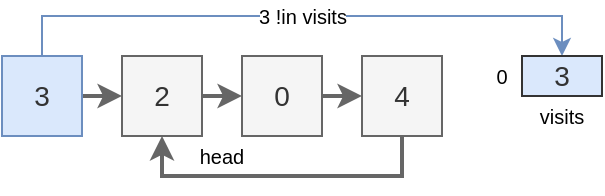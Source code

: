 <mxfile version="26.0.16" pages="10">
  <diagram name="1_1" id="raGk_D8FTLXwgUmbc4jt">
    <mxGraphModel dx="576" dy="342" grid="1" gridSize="10" guides="1" tooltips="1" connect="1" arrows="1" fold="1" page="1" pageScale="1" pageWidth="380" pageHeight="160" math="0" shadow="0">
      <root>
        <mxCell id="0" />
        <mxCell id="1" parent="0" />
        <mxCell id="jTd84X1G22GfpIwI3Wmg-1" style="edgeStyle=orthogonalEdgeStyle;rounded=0;orthogonalLoop=1;jettySize=auto;html=1;exitX=1;exitY=0.5;exitDx=0;exitDy=0;entryX=0;entryY=0.5;entryDx=0;entryDy=0;fillColor=#f5f5f5;strokeColor=#666666;strokeWidth=2;" parent="1" source="zCmTgFsGxIaxcytd8qIg-1" target="zCmTgFsGxIaxcytd8qIg-2" edge="1">
          <mxGeometry relative="1" as="geometry" />
        </mxCell>
        <mxCell id="jTd84X1G22GfpIwI3Wmg-9" value="&lt;font style=&quot;font-size: 10px;&quot;&gt;3 !in visits&lt;/font&gt;" style="edgeStyle=orthogonalEdgeStyle;rounded=0;orthogonalLoop=1;jettySize=auto;html=1;entryX=0.5;entryY=0;entryDx=0;entryDy=0;fillColor=#dae8fc;strokeColor=#6c8ebf;exitX=0.5;exitY=0;exitDx=0;exitDy=0;" parent="1" source="zCmTgFsGxIaxcytd8qIg-1" target="jTd84X1G22GfpIwI3Wmg-5" edge="1">
          <mxGeometry relative="1" as="geometry">
            <Array as="points">
              <mxPoint x="60" y="40" />
              <mxPoint x="320" y="40" />
            </Array>
            <mxPoint x="80" y="50" as="sourcePoint" />
          </mxGeometry>
        </mxCell>
        <mxCell id="zCmTgFsGxIaxcytd8qIg-1" value="3" style="text;html=1;align=center;verticalAlign=middle;whiteSpace=wrap;rounded=0;fillColor=#dae8fc;strokeColor=#6c8ebf;fontSize=14;fontColor=#333333;" parent="1" vertex="1">
          <mxGeometry x="40" y="60" width="40" height="40" as="geometry" />
        </mxCell>
        <mxCell id="jTd84X1G22GfpIwI3Wmg-2" style="edgeStyle=orthogonalEdgeStyle;rounded=0;orthogonalLoop=1;jettySize=auto;html=1;exitX=1;exitY=0.5;exitDx=0;exitDy=0;entryX=0;entryY=0.5;entryDx=0;entryDy=0;fillColor=#f5f5f5;strokeColor=#666666;strokeWidth=2;" parent="1" source="zCmTgFsGxIaxcytd8qIg-2" target="zCmTgFsGxIaxcytd8qIg-3" edge="1">
          <mxGeometry relative="1" as="geometry">
            <mxPoint x="180" y="80" as="sourcePoint" />
          </mxGeometry>
        </mxCell>
        <mxCell id="zCmTgFsGxIaxcytd8qIg-2" value="2" style="text;html=1;align=center;verticalAlign=middle;whiteSpace=wrap;rounded=0;fillColor=#f5f5f5;strokeColor=#666666;fontSize=14;fontColor=#333333;" parent="1" vertex="1">
          <mxGeometry x="100" y="60" width="40" height="40" as="geometry" />
        </mxCell>
        <mxCell id="jTd84X1G22GfpIwI3Wmg-3" style="edgeStyle=orthogonalEdgeStyle;rounded=0;orthogonalLoop=1;jettySize=auto;html=1;exitX=1;exitY=0.5;exitDx=0;exitDy=0;entryX=0;entryY=0.5;entryDx=0;entryDy=0;fillColor=#f5f5f5;strokeColor=#666666;strokeWidth=2;" parent="1" source="zCmTgFsGxIaxcytd8qIg-3" target="zCmTgFsGxIaxcytd8qIg-4" edge="1">
          <mxGeometry relative="1" as="geometry" />
        </mxCell>
        <mxCell id="zCmTgFsGxIaxcytd8qIg-3" value="0" style="text;html=1;align=center;verticalAlign=middle;whiteSpace=wrap;rounded=0;fillColor=#f5f5f5;strokeColor=#666666;fontSize=14;fontColor=#333333;" parent="1" vertex="1">
          <mxGeometry x="160" y="60" width="40" height="40" as="geometry" />
        </mxCell>
        <mxCell id="jTd84X1G22GfpIwI3Wmg-8" style="edgeStyle=orthogonalEdgeStyle;rounded=0;orthogonalLoop=1;jettySize=auto;html=1;exitX=0.5;exitY=1;exitDx=0;exitDy=0;entryX=0.5;entryY=1;entryDx=0;entryDy=0;strokeWidth=2;fillColor=#f5f5f5;strokeColor=#666666;" parent="1" source="zCmTgFsGxIaxcytd8qIg-4" target="zCmTgFsGxIaxcytd8qIg-2" edge="1">
          <mxGeometry relative="1" as="geometry" />
        </mxCell>
        <mxCell id="zCmTgFsGxIaxcytd8qIg-4" value="4" style="text;html=1;align=center;verticalAlign=middle;whiteSpace=wrap;rounded=0;fillColor=#f5f5f5;strokeColor=#666666;fontSize=14;fontColor=#333333;" parent="1" vertex="1">
          <mxGeometry x="220" y="60" width="40" height="40" as="geometry" />
        </mxCell>
        <mxCell id="AQBsLTuEEX6UYwU5JBV7-1" value="head" style="text;html=1;align=center;verticalAlign=middle;whiteSpace=wrap;rounded=0;fontSize=10;" parent="1" vertex="1">
          <mxGeometry x="40" y="100" width="220" height="20" as="geometry" />
        </mxCell>
        <mxCell id="jTd84X1G22GfpIwI3Wmg-5" value="3" style="text;html=1;align=center;verticalAlign=middle;whiteSpace=wrap;rounded=0;fillColor=#dae8fc;strokeColor=#333333;fontSize=14;fontColor=#333333;" parent="1" vertex="1">
          <mxGeometry x="300" y="60" width="40" height="20" as="geometry" />
        </mxCell>
        <mxCell id="jTd84X1G22GfpIwI3Wmg-13" value="visits" style="text;html=1;align=center;verticalAlign=middle;whiteSpace=wrap;rounded=0;fontSize=10;" parent="1" vertex="1">
          <mxGeometry x="300" y="80" width="40" height="20" as="geometry" />
        </mxCell>
        <mxCell id="ic7H4mHyY3sLbWOJ5sB0-1" value="0" style="text;html=1;align=center;verticalAlign=middle;whiteSpace=wrap;rounded=0;fontSize=10;" vertex="1" parent="1">
          <mxGeometry x="280" y="60" width="20" height="20" as="geometry" />
        </mxCell>
      </root>
    </mxGraphModel>
  </diagram>
  <diagram name="1_2" id="2vfNRtWWVS_B9o729rGP">
    <mxGraphModel dx="830" dy="492" grid="1" gridSize="10" guides="1" tooltips="1" connect="1" arrows="1" fold="1" page="1" pageScale="1" pageWidth="380" pageHeight="160" math="0" shadow="0">
      <root>
        <mxCell id="6KMWNPnQtcOAc2pXgkV1-0" />
        <mxCell id="6KMWNPnQtcOAc2pXgkV1-1" parent="6KMWNPnQtcOAc2pXgkV1-0" />
        <mxCell id="6KMWNPnQtcOAc2pXgkV1-2" style="edgeStyle=orthogonalEdgeStyle;rounded=0;orthogonalLoop=1;jettySize=auto;html=1;exitX=1;exitY=0.5;exitDx=0;exitDy=0;entryX=0;entryY=0.5;entryDx=0;entryDy=0;fillColor=#f5f5f5;strokeColor=#666666;strokeWidth=2;" edge="1" parent="6KMWNPnQtcOAc2pXgkV1-1" source="6KMWNPnQtcOAc2pXgkV1-4" target="6KMWNPnQtcOAc2pXgkV1-6">
          <mxGeometry relative="1" as="geometry" />
        </mxCell>
        <mxCell id="6KMWNPnQtcOAc2pXgkV1-3" value="&lt;font style=&quot;font-size: 10px;&quot;&gt;2 !in visits&lt;/font&gt;" style="edgeStyle=orthogonalEdgeStyle;rounded=0;orthogonalLoop=1;jettySize=auto;html=1;entryX=0.5;entryY=0;entryDx=0;entryDy=0;fillColor=#dae8fc;strokeColor=#6c8ebf;exitX=0.5;exitY=0;exitDx=0;exitDy=0;" edge="1" parent="6KMWNPnQtcOAc2pXgkV1-1" source="6KMWNPnQtcOAc2pXgkV1-6" target="6KMWNPnQtcOAc2pXgkV1-12">
          <mxGeometry relative="1" as="geometry">
            <Array as="points">
              <mxPoint x="120" y="40" />
              <mxPoint x="320" y="40" />
            </Array>
            <mxPoint x="80" y="50" as="sourcePoint" />
          </mxGeometry>
        </mxCell>
        <mxCell id="6KMWNPnQtcOAc2pXgkV1-4" value="3" style="text;html=1;align=center;verticalAlign=middle;whiteSpace=wrap;rounded=0;fillColor=#f5f5f5;strokeColor=#666666;fontSize=14;fontColor=#333333;" vertex="1" parent="6KMWNPnQtcOAc2pXgkV1-1">
          <mxGeometry x="40" y="60" width="40" height="40" as="geometry" />
        </mxCell>
        <mxCell id="6KMWNPnQtcOAc2pXgkV1-5" style="edgeStyle=orthogonalEdgeStyle;rounded=0;orthogonalLoop=1;jettySize=auto;html=1;exitX=1;exitY=0.5;exitDx=0;exitDy=0;entryX=0;entryY=0.5;entryDx=0;entryDy=0;fillColor=#f5f5f5;strokeColor=#666666;strokeWidth=2;" edge="1" parent="6KMWNPnQtcOAc2pXgkV1-1" source="6KMWNPnQtcOAc2pXgkV1-6" target="6KMWNPnQtcOAc2pXgkV1-8">
          <mxGeometry relative="1" as="geometry">
            <mxPoint x="180" y="80" as="sourcePoint" />
          </mxGeometry>
        </mxCell>
        <mxCell id="6KMWNPnQtcOAc2pXgkV1-6" value="2" style="text;html=1;align=center;verticalAlign=middle;whiteSpace=wrap;rounded=0;fillColor=#dae8fc;strokeColor=#6c8ebf;fontSize=14;fontColor=#333333;" vertex="1" parent="6KMWNPnQtcOAc2pXgkV1-1">
          <mxGeometry x="100" y="60" width="40" height="40" as="geometry" />
        </mxCell>
        <mxCell id="6KMWNPnQtcOAc2pXgkV1-7" style="edgeStyle=orthogonalEdgeStyle;rounded=0;orthogonalLoop=1;jettySize=auto;html=1;exitX=1;exitY=0.5;exitDx=0;exitDy=0;entryX=0;entryY=0.5;entryDx=0;entryDy=0;fillColor=#f5f5f5;strokeColor=#666666;strokeWidth=2;" edge="1" parent="6KMWNPnQtcOAc2pXgkV1-1" source="6KMWNPnQtcOAc2pXgkV1-8" target="6KMWNPnQtcOAc2pXgkV1-10">
          <mxGeometry relative="1" as="geometry" />
        </mxCell>
        <mxCell id="6KMWNPnQtcOAc2pXgkV1-8" value="0" style="text;html=1;align=center;verticalAlign=middle;whiteSpace=wrap;rounded=0;fillColor=#f5f5f5;strokeColor=#666666;fontSize=14;fontColor=#333333;" vertex="1" parent="6KMWNPnQtcOAc2pXgkV1-1">
          <mxGeometry x="160" y="60" width="40" height="40" as="geometry" />
        </mxCell>
        <mxCell id="6KMWNPnQtcOAc2pXgkV1-9" style="edgeStyle=orthogonalEdgeStyle;rounded=0;orthogonalLoop=1;jettySize=auto;html=1;exitX=0.5;exitY=1;exitDx=0;exitDy=0;entryX=0.5;entryY=1;entryDx=0;entryDy=0;strokeWidth=2;fillColor=#f5f5f5;strokeColor=#666666;" edge="1" parent="6KMWNPnQtcOAc2pXgkV1-1" source="6KMWNPnQtcOAc2pXgkV1-10" target="6KMWNPnQtcOAc2pXgkV1-6">
          <mxGeometry relative="1" as="geometry" />
        </mxCell>
        <mxCell id="6KMWNPnQtcOAc2pXgkV1-10" value="4" style="text;html=1;align=center;verticalAlign=middle;whiteSpace=wrap;rounded=0;fillColor=#f5f5f5;strokeColor=#666666;fontSize=14;fontColor=#333333;" vertex="1" parent="6KMWNPnQtcOAc2pXgkV1-1">
          <mxGeometry x="220" y="60" width="40" height="40" as="geometry" />
        </mxCell>
        <mxCell id="6KMWNPnQtcOAc2pXgkV1-11" value="head" style="text;html=1;align=center;verticalAlign=middle;whiteSpace=wrap;rounded=0;fontSize=10;" vertex="1" parent="6KMWNPnQtcOAc2pXgkV1-1">
          <mxGeometry x="40" y="100" width="220" height="20" as="geometry" />
        </mxCell>
        <mxCell id="6KMWNPnQtcOAc2pXgkV1-12" value="3" style="text;html=1;align=center;verticalAlign=middle;whiteSpace=wrap;rounded=0;fillColor=#f5f5f5;strokeColor=#666666;fontSize=14;fontColor=#333333;" vertex="1" parent="6KMWNPnQtcOAc2pXgkV1-1">
          <mxGeometry x="300" y="60" width="40" height="20" as="geometry" />
        </mxCell>
        <mxCell id="6KMWNPnQtcOAc2pXgkV1-13" value="visits" style="text;html=1;align=center;verticalAlign=middle;whiteSpace=wrap;rounded=0;fontSize=10;" vertex="1" parent="6KMWNPnQtcOAc2pXgkV1-1">
          <mxGeometry x="300" y="100" width="40" height="20" as="geometry" />
        </mxCell>
        <mxCell id="6KMWNPnQtcOAc2pXgkV1-14" value="0" style="text;html=1;align=center;verticalAlign=middle;whiteSpace=wrap;rounded=0;fontSize=10;" vertex="1" parent="6KMWNPnQtcOAc2pXgkV1-1">
          <mxGeometry x="280" y="60" width="20" height="20" as="geometry" />
        </mxCell>
        <mxCell id="eyHu4_z-3T7XkFrsN198-0" value="2" style="text;html=1;align=center;verticalAlign=middle;whiteSpace=wrap;rounded=0;fillColor=#dae8fc;strokeColor=#333333;fontSize=14;fontColor=#333333;" vertex="1" parent="6KMWNPnQtcOAc2pXgkV1-1">
          <mxGeometry x="300" y="80" width="40" height="20" as="geometry" />
        </mxCell>
        <mxCell id="eyHu4_z-3T7XkFrsN198-1" value="1" style="text;html=1;align=center;verticalAlign=middle;whiteSpace=wrap;rounded=0;fontSize=10;" vertex="1" parent="6KMWNPnQtcOAc2pXgkV1-1">
          <mxGeometry x="280" y="80" width="20" height="20" as="geometry" />
        </mxCell>
      </root>
    </mxGraphModel>
  </diagram>
  <diagram name="1_3" id="WF4Pe6SWYGTxTd27L3Ck">
    <mxGraphModel dx="691" dy="410" grid="1" gridSize="10" guides="1" tooltips="1" connect="1" arrows="1" fold="1" page="1" pageScale="1" pageWidth="380" pageHeight="180" math="0" shadow="0">
      <root>
        <mxCell id="rImDUOWbZbJw16uD4w3S-0" />
        <mxCell id="rImDUOWbZbJw16uD4w3S-1" parent="rImDUOWbZbJw16uD4w3S-0" />
        <mxCell id="rImDUOWbZbJw16uD4w3S-2" style="edgeStyle=orthogonalEdgeStyle;rounded=0;orthogonalLoop=1;jettySize=auto;html=1;exitX=1;exitY=0.5;exitDx=0;exitDy=0;entryX=0;entryY=0.5;entryDx=0;entryDy=0;fillColor=#f5f5f5;strokeColor=#666666;strokeWidth=2;" edge="1" parent="rImDUOWbZbJw16uD4w3S-1" source="rImDUOWbZbJw16uD4w3S-4" target="rImDUOWbZbJw16uD4w3S-6">
          <mxGeometry relative="1" as="geometry" />
        </mxCell>
        <mxCell id="rImDUOWbZbJw16uD4w3S-3" value="&lt;font style=&quot;font-size: 10px;&quot;&gt;2 !in visits&lt;/font&gt;" style="edgeStyle=orthogonalEdgeStyle;rounded=0;orthogonalLoop=1;jettySize=auto;html=1;entryX=0.5;entryY=0;entryDx=0;entryDy=0;fillColor=#dae8fc;strokeColor=#6c8ebf;exitX=0.5;exitY=0;exitDx=0;exitDy=0;" edge="1" parent="rImDUOWbZbJw16uD4w3S-1" source="rImDUOWbZbJw16uD4w3S-8" target="rImDUOWbZbJw16uD4w3S-12">
          <mxGeometry relative="1" as="geometry">
            <Array as="points">
              <mxPoint x="180" y="40" />
              <mxPoint x="320" y="40" />
            </Array>
            <mxPoint x="80" y="50" as="sourcePoint" />
          </mxGeometry>
        </mxCell>
        <mxCell id="rImDUOWbZbJw16uD4w3S-4" value="3" style="text;html=1;align=center;verticalAlign=middle;whiteSpace=wrap;rounded=0;fillColor=#f5f5f5;strokeColor=#666666;fontSize=14;fontColor=#333333;" vertex="1" parent="rImDUOWbZbJw16uD4w3S-1">
          <mxGeometry x="40" y="60" width="40" height="40" as="geometry" />
        </mxCell>
        <mxCell id="rImDUOWbZbJw16uD4w3S-5" style="edgeStyle=orthogonalEdgeStyle;rounded=0;orthogonalLoop=1;jettySize=auto;html=1;exitX=1;exitY=0.5;exitDx=0;exitDy=0;entryX=0;entryY=0.5;entryDx=0;entryDy=0;fillColor=#f5f5f5;strokeColor=#666666;strokeWidth=2;" edge="1" parent="rImDUOWbZbJw16uD4w3S-1" source="rImDUOWbZbJw16uD4w3S-6" target="rImDUOWbZbJw16uD4w3S-8">
          <mxGeometry relative="1" as="geometry">
            <mxPoint x="180" y="80" as="sourcePoint" />
          </mxGeometry>
        </mxCell>
        <mxCell id="rImDUOWbZbJw16uD4w3S-6" value="2" style="text;html=1;align=center;verticalAlign=middle;whiteSpace=wrap;rounded=0;fillColor=#f5f5f5;strokeColor=#666666;fontSize=14;fontColor=#333333;" vertex="1" parent="rImDUOWbZbJw16uD4w3S-1">
          <mxGeometry x="100" y="60" width="40" height="40" as="geometry" />
        </mxCell>
        <mxCell id="rImDUOWbZbJw16uD4w3S-7" style="edgeStyle=orthogonalEdgeStyle;rounded=0;orthogonalLoop=1;jettySize=auto;html=1;exitX=1;exitY=0.5;exitDx=0;exitDy=0;entryX=0;entryY=0.5;entryDx=0;entryDy=0;fillColor=#f5f5f5;strokeColor=#666666;strokeWidth=2;" edge="1" parent="rImDUOWbZbJw16uD4w3S-1" source="rImDUOWbZbJw16uD4w3S-8" target="rImDUOWbZbJw16uD4w3S-10">
          <mxGeometry relative="1" as="geometry" />
        </mxCell>
        <mxCell id="rImDUOWbZbJw16uD4w3S-8" value="0" style="text;html=1;align=center;verticalAlign=middle;whiteSpace=wrap;rounded=0;fillColor=#dae8fc;strokeColor=#6c8ebf;fontSize=14;fontColor=#333333;" vertex="1" parent="rImDUOWbZbJw16uD4w3S-1">
          <mxGeometry x="160" y="60" width="40" height="40" as="geometry" />
        </mxCell>
        <mxCell id="rImDUOWbZbJw16uD4w3S-9" style="edgeStyle=orthogonalEdgeStyle;rounded=0;orthogonalLoop=1;jettySize=auto;html=1;exitX=0.5;exitY=1;exitDx=0;exitDy=0;entryX=0.5;entryY=1;entryDx=0;entryDy=0;strokeWidth=2;fillColor=#f5f5f5;strokeColor=#666666;" edge="1" parent="rImDUOWbZbJw16uD4w3S-1" source="rImDUOWbZbJw16uD4w3S-10" target="rImDUOWbZbJw16uD4w3S-6">
          <mxGeometry relative="1" as="geometry" />
        </mxCell>
        <mxCell id="rImDUOWbZbJw16uD4w3S-10" value="4" style="text;html=1;align=center;verticalAlign=middle;whiteSpace=wrap;rounded=0;fillColor=#f5f5f5;strokeColor=#666666;fontSize=14;fontColor=#333333;" vertex="1" parent="rImDUOWbZbJw16uD4w3S-1">
          <mxGeometry x="220" y="60" width="40" height="40" as="geometry" />
        </mxCell>
        <mxCell id="rImDUOWbZbJw16uD4w3S-11" value="head" style="text;html=1;align=center;verticalAlign=middle;whiteSpace=wrap;rounded=0;fontSize=10;" vertex="1" parent="rImDUOWbZbJw16uD4w3S-1">
          <mxGeometry x="40" y="100" width="220" height="20" as="geometry" />
        </mxCell>
        <mxCell id="rImDUOWbZbJw16uD4w3S-12" value="3" style="text;html=1;align=center;verticalAlign=middle;whiteSpace=wrap;rounded=0;fillColor=#f5f5f5;strokeColor=#666666;fontSize=14;fontColor=#333333;" vertex="1" parent="rImDUOWbZbJw16uD4w3S-1">
          <mxGeometry x="300" y="60" width="40" height="20" as="geometry" />
        </mxCell>
        <mxCell id="rImDUOWbZbJw16uD4w3S-13" value="visits" style="text;html=1;align=center;verticalAlign=middle;whiteSpace=wrap;rounded=0;fontSize=10;" vertex="1" parent="rImDUOWbZbJw16uD4w3S-1">
          <mxGeometry x="300" y="120" width="40" height="20" as="geometry" />
        </mxCell>
        <mxCell id="rImDUOWbZbJw16uD4w3S-14" value="0" style="text;html=1;align=center;verticalAlign=middle;whiteSpace=wrap;rounded=0;fontSize=10;" vertex="1" parent="rImDUOWbZbJw16uD4w3S-1">
          <mxGeometry x="280" y="60" width="20" height="20" as="geometry" />
        </mxCell>
        <mxCell id="rImDUOWbZbJw16uD4w3S-15" value="2" style="text;html=1;align=center;verticalAlign=middle;whiteSpace=wrap;rounded=0;fillColor=#f5f5f5;strokeColor=#666666;fontSize=14;fontColor=#333333;" vertex="1" parent="rImDUOWbZbJw16uD4w3S-1">
          <mxGeometry x="300" y="80" width="40" height="20" as="geometry" />
        </mxCell>
        <mxCell id="rImDUOWbZbJw16uD4w3S-16" value="1" style="text;html=1;align=center;verticalAlign=middle;whiteSpace=wrap;rounded=0;fontSize=10;" vertex="1" parent="rImDUOWbZbJw16uD4w3S-1">
          <mxGeometry x="280" y="80" width="20" height="20" as="geometry" />
        </mxCell>
        <mxCell id="JgBAX8p8IQEvRfVtwrBQ-0" value="0" style="text;html=1;align=center;verticalAlign=middle;whiteSpace=wrap;rounded=0;fillColor=#dae8fc;strokeColor=#333333;fontSize=14;fontColor=#333333;" vertex="1" parent="rImDUOWbZbJw16uD4w3S-1">
          <mxGeometry x="300" y="100" width="40" height="20" as="geometry" />
        </mxCell>
        <mxCell id="JgBAX8p8IQEvRfVtwrBQ-1" value="2" style="text;html=1;align=center;verticalAlign=middle;whiteSpace=wrap;rounded=0;fontSize=10;" vertex="1" parent="rImDUOWbZbJw16uD4w3S-1">
          <mxGeometry x="280" y="100" width="20" height="20" as="geometry" />
        </mxCell>
      </root>
    </mxGraphModel>
  </diagram>
  <diagram name="1_4" id="gxVMyafqwZkTf2CBDNUO">
    <mxGraphModel dx="830" dy="492" grid="1" gridSize="10" guides="1" tooltips="1" connect="1" arrows="1" fold="1" page="1" pageScale="1" pageWidth="380" pageHeight="200" math="0" shadow="0">
      <root>
        <mxCell id="LMhNIbMvAdH5UkWvXfPS-0" />
        <mxCell id="LMhNIbMvAdH5UkWvXfPS-1" parent="LMhNIbMvAdH5UkWvXfPS-0" />
        <mxCell id="LMhNIbMvAdH5UkWvXfPS-2" style="edgeStyle=orthogonalEdgeStyle;rounded=0;orthogonalLoop=1;jettySize=auto;html=1;exitX=1;exitY=0.5;exitDx=0;exitDy=0;entryX=0;entryY=0.5;entryDx=0;entryDy=0;fillColor=#f5f5f5;strokeColor=#666666;strokeWidth=2;" edge="1" parent="LMhNIbMvAdH5UkWvXfPS-1" source="LMhNIbMvAdH5UkWvXfPS-4" target="LMhNIbMvAdH5UkWvXfPS-6">
          <mxGeometry relative="1" as="geometry" />
        </mxCell>
        <mxCell id="LMhNIbMvAdH5UkWvXfPS-3" value="&lt;font style=&quot;font-size: 10px;&quot;&gt;4 !in visits&lt;/font&gt;" style="edgeStyle=orthogonalEdgeStyle;rounded=0;orthogonalLoop=1;jettySize=auto;html=1;entryX=0.5;entryY=0;entryDx=0;entryDy=0;fillColor=#dae8fc;strokeColor=#6c8ebf;exitX=0.5;exitY=0;exitDx=0;exitDy=0;" edge="1" parent="LMhNIbMvAdH5UkWvXfPS-1" source="LMhNIbMvAdH5UkWvXfPS-10" target="LMhNIbMvAdH5UkWvXfPS-12">
          <mxGeometry relative="1" as="geometry">
            <Array as="points">
              <mxPoint x="240" y="40" />
              <mxPoint x="320" y="40" />
            </Array>
            <mxPoint x="80" y="50" as="sourcePoint" />
          </mxGeometry>
        </mxCell>
        <mxCell id="LMhNIbMvAdH5UkWvXfPS-4" value="3" style="text;html=1;align=center;verticalAlign=middle;whiteSpace=wrap;rounded=0;fillColor=#f5f5f5;strokeColor=#666666;fontSize=14;fontColor=#333333;" vertex="1" parent="LMhNIbMvAdH5UkWvXfPS-1">
          <mxGeometry x="40" y="60" width="40" height="40" as="geometry" />
        </mxCell>
        <mxCell id="LMhNIbMvAdH5UkWvXfPS-5" style="edgeStyle=orthogonalEdgeStyle;rounded=0;orthogonalLoop=1;jettySize=auto;html=1;exitX=1;exitY=0.5;exitDx=0;exitDy=0;entryX=0;entryY=0.5;entryDx=0;entryDy=0;fillColor=#f5f5f5;strokeColor=#666666;strokeWidth=2;" edge="1" parent="LMhNIbMvAdH5UkWvXfPS-1" source="LMhNIbMvAdH5UkWvXfPS-6" target="LMhNIbMvAdH5UkWvXfPS-8">
          <mxGeometry relative="1" as="geometry">
            <mxPoint x="180" y="80" as="sourcePoint" />
          </mxGeometry>
        </mxCell>
        <mxCell id="LMhNIbMvAdH5UkWvXfPS-6" value="2" style="text;html=1;align=center;verticalAlign=middle;whiteSpace=wrap;rounded=0;fillColor=#f5f5f5;strokeColor=#666666;fontSize=14;fontColor=#333333;" vertex="1" parent="LMhNIbMvAdH5UkWvXfPS-1">
          <mxGeometry x="100" y="60" width="40" height="40" as="geometry" />
        </mxCell>
        <mxCell id="LMhNIbMvAdH5UkWvXfPS-7" style="edgeStyle=orthogonalEdgeStyle;rounded=0;orthogonalLoop=1;jettySize=auto;html=1;exitX=1;exitY=0.5;exitDx=0;exitDy=0;entryX=0;entryY=0.5;entryDx=0;entryDy=0;fillColor=#f5f5f5;strokeColor=#666666;strokeWidth=2;" edge="1" parent="LMhNIbMvAdH5UkWvXfPS-1" source="LMhNIbMvAdH5UkWvXfPS-8" target="LMhNIbMvAdH5UkWvXfPS-10">
          <mxGeometry relative="1" as="geometry" />
        </mxCell>
        <mxCell id="LMhNIbMvAdH5UkWvXfPS-8" value="0" style="text;html=1;align=center;verticalAlign=middle;whiteSpace=wrap;rounded=0;fillColor=#f5f5f5;strokeColor=#666666;fontSize=14;fontColor=#333333;" vertex="1" parent="LMhNIbMvAdH5UkWvXfPS-1">
          <mxGeometry x="160" y="60" width="40" height="40" as="geometry" />
        </mxCell>
        <mxCell id="LMhNIbMvAdH5UkWvXfPS-9" style="edgeStyle=orthogonalEdgeStyle;rounded=0;orthogonalLoop=1;jettySize=auto;html=1;exitX=0.5;exitY=1;exitDx=0;exitDy=0;entryX=0.5;entryY=1;entryDx=0;entryDy=0;strokeWidth=2;fillColor=#f5f5f5;strokeColor=#666666;" edge="1" parent="LMhNIbMvAdH5UkWvXfPS-1" source="LMhNIbMvAdH5UkWvXfPS-10" target="LMhNIbMvAdH5UkWvXfPS-6">
          <mxGeometry relative="1" as="geometry" />
        </mxCell>
        <mxCell id="LMhNIbMvAdH5UkWvXfPS-10" value="4" style="text;html=1;align=center;verticalAlign=middle;whiteSpace=wrap;rounded=0;fillColor=#dae8fc;strokeColor=#6c8ebf;fontSize=14;fontColor=#333333;" vertex="1" parent="LMhNIbMvAdH5UkWvXfPS-1">
          <mxGeometry x="220" y="60" width="40" height="40" as="geometry" />
        </mxCell>
        <mxCell id="LMhNIbMvAdH5UkWvXfPS-11" value="head" style="text;html=1;align=center;verticalAlign=middle;whiteSpace=wrap;rounded=0;fontSize=10;" vertex="1" parent="LMhNIbMvAdH5UkWvXfPS-1">
          <mxGeometry x="40" y="100" width="220" height="20" as="geometry" />
        </mxCell>
        <mxCell id="LMhNIbMvAdH5UkWvXfPS-12" value="3" style="text;html=1;align=center;verticalAlign=middle;whiteSpace=wrap;rounded=0;fillColor=#f5f5f5;strokeColor=#666666;fontSize=14;fontColor=#333333;" vertex="1" parent="LMhNIbMvAdH5UkWvXfPS-1">
          <mxGeometry x="300" y="60" width="40" height="20" as="geometry" />
        </mxCell>
        <mxCell id="LMhNIbMvAdH5UkWvXfPS-13" value="visits" style="text;html=1;align=center;verticalAlign=middle;whiteSpace=wrap;rounded=0;fontSize=10;" vertex="1" parent="LMhNIbMvAdH5UkWvXfPS-1">
          <mxGeometry x="300" y="140" width="40" height="20" as="geometry" />
        </mxCell>
        <mxCell id="LMhNIbMvAdH5UkWvXfPS-14" value="0" style="text;html=1;align=center;verticalAlign=middle;whiteSpace=wrap;rounded=0;fontSize=10;" vertex="1" parent="LMhNIbMvAdH5UkWvXfPS-1">
          <mxGeometry x="280" y="60" width="20" height="20" as="geometry" />
        </mxCell>
        <mxCell id="LMhNIbMvAdH5UkWvXfPS-15" value="2" style="text;html=1;align=center;verticalAlign=middle;whiteSpace=wrap;rounded=0;fillColor=#f5f5f5;strokeColor=#666666;fontSize=14;fontColor=#333333;" vertex="1" parent="LMhNIbMvAdH5UkWvXfPS-1">
          <mxGeometry x="300" y="80" width="40" height="20" as="geometry" />
        </mxCell>
        <mxCell id="LMhNIbMvAdH5UkWvXfPS-16" value="1" style="text;html=1;align=center;verticalAlign=middle;whiteSpace=wrap;rounded=0;fontSize=10;" vertex="1" parent="LMhNIbMvAdH5UkWvXfPS-1">
          <mxGeometry x="280" y="80" width="20" height="20" as="geometry" />
        </mxCell>
        <mxCell id="LMhNIbMvAdH5UkWvXfPS-17" value="0" style="text;html=1;align=center;verticalAlign=middle;whiteSpace=wrap;rounded=0;fillColor=#f5f5f5;strokeColor=#666666;fontSize=14;fontColor=#333333;" vertex="1" parent="LMhNIbMvAdH5UkWvXfPS-1">
          <mxGeometry x="300" y="100" width="40" height="20" as="geometry" />
        </mxCell>
        <mxCell id="LMhNIbMvAdH5UkWvXfPS-18" value="2" style="text;html=1;align=center;verticalAlign=middle;whiteSpace=wrap;rounded=0;fontSize=10;" vertex="1" parent="LMhNIbMvAdH5UkWvXfPS-1">
          <mxGeometry x="280" y="100" width="20" height="20" as="geometry" />
        </mxCell>
        <mxCell id="NbLZ8iTwZG9H6tgfZ5OH-0" value="4" style="text;html=1;align=center;verticalAlign=middle;whiteSpace=wrap;rounded=0;fillColor=#dae8fc;strokeColor=#333333;fontSize=14;fontColor=#333333;" vertex="1" parent="LMhNIbMvAdH5UkWvXfPS-1">
          <mxGeometry x="300" y="120" width="40" height="20" as="geometry" />
        </mxCell>
        <mxCell id="ppxZySbRGmIVl3GfUnsc-0" value="3" style="text;html=1;align=center;verticalAlign=middle;whiteSpace=wrap;rounded=0;fontSize=10;" vertex="1" parent="LMhNIbMvAdH5UkWvXfPS-1">
          <mxGeometry x="280" y="120" width="20" height="20" as="geometry" />
        </mxCell>
      </root>
    </mxGraphModel>
  </diagram>
  <diagram name="1_5" id="4RPQ4DoegLeauWhuDyYS">
    <mxGraphModel dx="830" dy="492" grid="1" gridSize="10" guides="1" tooltips="1" connect="1" arrows="1" fold="1" page="1" pageScale="1" pageWidth="380" pageHeight="200" math="0" shadow="0">
      <root>
        <mxCell id="88hVZVe17vvgVWS52oCn-0" />
        <mxCell id="88hVZVe17vvgVWS52oCn-1" parent="88hVZVe17vvgVWS52oCn-0" />
        <mxCell id="88hVZVe17vvgVWS52oCn-2" style="edgeStyle=orthogonalEdgeStyle;rounded=0;orthogonalLoop=1;jettySize=auto;html=1;exitX=1;exitY=0.5;exitDx=0;exitDy=0;entryX=0;entryY=0.5;entryDx=0;entryDy=0;fillColor=#f5f5f5;strokeColor=#666666;strokeWidth=2;" edge="1" parent="88hVZVe17vvgVWS52oCn-1" source="88hVZVe17vvgVWS52oCn-4" target="88hVZVe17vvgVWS52oCn-6">
          <mxGeometry relative="1" as="geometry" />
        </mxCell>
        <mxCell id="88hVZVe17vvgVWS52oCn-3" value="&lt;font style=&quot;font-size: 10px;&quot;&gt;2 in visits&lt;/font&gt;" style="edgeStyle=orthogonalEdgeStyle;rounded=0;orthogonalLoop=1;jettySize=auto;html=1;entryX=0.5;entryY=0;entryDx=0;entryDy=0;fillColor=#dae8fc;strokeColor=#6c8ebf;exitX=0.5;exitY=0;exitDx=0;exitDy=0;" edge="1" parent="88hVZVe17vvgVWS52oCn-1" source="88hVZVe17vvgVWS52oCn-6" target="88hVZVe17vvgVWS52oCn-12">
          <mxGeometry relative="1" as="geometry">
            <Array as="points">
              <mxPoint x="120" y="40" />
              <mxPoint x="320" y="40" />
            </Array>
            <mxPoint x="80" y="50" as="sourcePoint" />
          </mxGeometry>
        </mxCell>
        <mxCell id="88hVZVe17vvgVWS52oCn-4" value="3" style="text;html=1;align=center;verticalAlign=middle;whiteSpace=wrap;rounded=0;fillColor=#f5f5f5;strokeColor=#666666;fontSize=14;fontColor=#333333;" vertex="1" parent="88hVZVe17vvgVWS52oCn-1">
          <mxGeometry x="40" y="60" width="40" height="40" as="geometry" />
        </mxCell>
        <mxCell id="88hVZVe17vvgVWS52oCn-5" style="edgeStyle=orthogonalEdgeStyle;rounded=0;orthogonalLoop=1;jettySize=auto;html=1;exitX=1;exitY=0.5;exitDx=0;exitDy=0;entryX=0;entryY=0.5;entryDx=0;entryDy=0;fillColor=#f5f5f5;strokeColor=#666666;strokeWidth=2;" edge="1" parent="88hVZVe17vvgVWS52oCn-1" source="88hVZVe17vvgVWS52oCn-6" target="88hVZVe17vvgVWS52oCn-8">
          <mxGeometry relative="1" as="geometry">
            <mxPoint x="180" y="80" as="sourcePoint" />
          </mxGeometry>
        </mxCell>
        <mxCell id="88hVZVe17vvgVWS52oCn-6" value="2" style="text;html=1;align=center;verticalAlign=middle;whiteSpace=wrap;rounded=0;fillColor=#dae8fc;strokeColor=#6c8ebf;fontSize=14;fontColor=#333333;" vertex="1" parent="88hVZVe17vvgVWS52oCn-1">
          <mxGeometry x="100" y="60" width="40" height="40" as="geometry" />
        </mxCell>
        <mxCell id="88hVZVe17vvgVWS52oCn-7" style="edgeStyle=orthogonalEdgeStyle;rounded=0;orthogonalLoop=1;jettySize=auto;html=1;exitX=1;exitY=0.5;exitDx=0;exitDy=0;entryX=0;entryY=0.5;entryDx=0;entryDy=0;fillColor=#f5f5f5;strokeColor=#666666;strokeWidth=2;" edge="1" parent="88hVZVe17vvgVWS52oCn-1" source="88hVZVe17vvgVWS52oCn-8" target="88hVZVe17vvgVWS52oCn-10">
          <mxGeometry relative="1" as="geometry" />
        </mxCell>
        <mxCell id="88hVZVe17vvgVWS52oCn-8" value="0" style="text;html=1;align=center;verticalAlign=middle;whiteSpace=wrap;rounded=0;fillColor=#f5f5f5;strokeColor=#666666;fontSize=14;fontColor=#333333;" vertex="1" parent="88hVZVe17vvgVWS52oCn-1">
          <mxGeometry x="160" y="60" width="40" height="40" as="geometry" />
        </mxCell>
        <mxCell id="88hVZVe17vvgVWS52oCn-9" style="edgeStyle=orthogonalEdgeStyle;rounded=0;orthogonalLoop=1;jettySize=auto;html=1;exitX=0.5;exitY=1;exitDx=0;exitDy=0;entryX=0.5;entryY=1;entryDx=0;entryDy=0;strokeWidth=2;fillColor=#f5f5f5;strokeColor=#666666;" edge="1" parent="88hVZVe17vvgVWS52oCn-1" source="88hVZVe17vvgVWS52oCn-10" target="88hVZVe17vvgVWS52oCn-6">
          <mxGeometry relative="1" as="geometry" />
        </mxCell>
        <mxCell id="88hVZVe17vvgVWS52oCn-10" value="4" style="text;html=1;align=center;verticalAlign=middle;whiteSpace=wrap;rounded=0;fillColor=#f5f5f5;strokeColor=#666666;fontSize=14;fontColor=#333333;" vertex="1" parent="88hVZVe17vvgVWS52oCn-1">
          <mxGeometry x="220" y="60" width="40" height="40" as="geometry" />
        </mxCell>
        <mxCell id="88hVZVe17vvgVWS52oCn-11" value="head" style="text;html=1;align=center;verticalAlign=middle;whiteSpace=wrap;rounded=0;fontSize=10;" vertex="1" parent="88hVZVe17vvgVWS52oCn-1">
          <mxGeometry x="40" y="100" width="220" height="20" as="geometry" />
        </mxCell>
        <mxCell id="88hVZVe17vvgVWS52oCn-12" value="3" style="text;html=1;align=center;verticalAlign=middle;whiteSpace=wrap;rounded=0;fillColor=#f5f5f5;strokeColor=#666666;fontSize=14;fontColor=#333333;" vertex="1" parent="88hVZVe17vvgVWS52oCn-1">
          <mxGeometry x="300" y="60" width="40" height="20" as="geometry" />
        </mxCell>
        <mxCell id="88hVZVe17vvgVWS52oCn-13" value="visits" style="text;html=1;align=center;verticalAlign=middle;whiteSpace=wrap;rounded=0;fontSize=10;" vertex="1" parent="88hVZVe17vvgVWS52oCn-1">
          <mxGeometry x="300" y="140" width="40" height="20" as="geometry" />
        </mxCell>
        <mxCell id="88hVZVe17vvgVWS52oCn-14" value="0" style="text;html=1;align=center;verticalAlign=middle;whiteSpace=wrap;rounded=0;fontSize=10;" vertex="1" parent="88hVZVe17vvgVWS52oCn-1">
          <mxGeometry x="280" y="60" width="20" height="20" as="geometry" />
        </mxCell>
        <mxCell id="88hVZVe17vvgVWS52oCn-15" value="2" style="text;html=1;align=center;verticalAlign=middle;whiteSpace=wrap;rounded=0;fillColor=#d5e8d4;strokeColor=#82b366;fontSize=14;fontColor=#333333;" vertex="1" parent="88hVZVe17vvgVWS52oCn-1">
          <mxGeometry x="300" y="80" width="40" height="20" as="geometry" />
        </mxCell>
        <mxCell id="88hVZVe17vvgVWS52oCn-16" value="1" style="text;html=1;align=center;verticalAlign=middle;whiteSpace=wrap;rounded=0;fontSize=10;" vertex="1" parent="88hVZVe17vvgVWS52oCn-1">
          <mxGeometry x="280" y="80" width="20" height="20" as="geometry" />
        </mxCell>
        <mxCell id="88hVZVe17vvgVWS52oCn-17" value="0" style="text;html=1;align=center;verticalAlign=middle;whiteSpace=wrap;rounded=0;fillColor=#f5f5f5;strokeColor=#666666;fontSize=14;fontColor=#333333;" vertex="1" parent="88hVZVe17vvgVWS52oCn-1">
          <mxGeometry x="300" y="100" width="40" height="20" as="geometry" />
        </mxCell>
        <mxCell id="88hVZVe17vvgVWS52oCn-18" value="2" style="text;html=1;align=center;verticalAlign=middle;whiteSpace=wrap;rounded=0;fontSize=10;" vertex="1" parent="88hVZVe17vvgVWS52oCn-1">
          <mxGeometry x="280" y="100" width="20" height="20" as="geometry" />
        </mxCell>
        <mxCell id="88hVZVe17vvgVWS52oCn-19" value="4" style="text;html=1;align=center;verticalAlign=middle;whiteSpace=wrap;rounded=0;fillColor=#f5f5f5;strokeColor=#666666;fontSize=14;fontColor=#333333;" vertex="1" parent="88hVZVe17vvgVWS52oCn-1">
          <mxGeometry x="300" y="120" width="40" height="20" as="geometry" />
        </mxCell>
        <mxCell id="88hVZVe17vvgVWS52oCn-20" value="3" style="text;html=1;align=center;verticalAlign=middle;whiteSpace=wrap;rounded=0;fontSize=10;" vertex="1" parent="88hVZVe17vvgVWS52oCn-1">
          <mxGeometry x="280" y="120" width="20" height="20" as="geometry" />
        </mxCell>
      </root>
    </mxGraphModel>
  </diagram>
  <diagram name="2_1" id="k5CDP1tWZRNqDNtj9lZK">
    <mxGraphModel dx="691" dy="410" grid="1" gridSize="10" guides="1" tooltips="1" connect="1" arrows="1" fold="1" page="1" pageScale="1" pageWidth="300" pageHeight="180" math="0" shadow="0">
      <root>
        <mxCell id="EJqhwBVA5qCtXivcbs_o-0" />
        <mxCell id="EJqhwBVA5qCtXivcbs_o-1" parent="EJqhwBVA5qCtXivcbs_o-0" />
        <mxCell id="EJqhwBVA5qCtXivcbs_o-2" style="edgeStyle=orthogonalEdgeStyle;rounded=0;orthogonalLoop=1;jettySize=auto;html=1;exitX=1;exitY=0.5;exitDx=0;exitDy=0;entryX=0;entryY=0.5;entryDx=0;entryDy=0;fillColor=#f5f5f5;strokeColor=#666666;strokeWidth=2;" parent="EJqhwBVA5qCtXivcbs_o-1" source="EJqhwBVA5qCtXivcbs_o-5" target="EJqhwBVA5qCtXivcbs_o-7" edge="1">
          <mxGeometry relative="1" as="geometry" />
        </mxCell>
        <mxCell id="EJqhwBVA5qCtXivcbs_o-5" value="3" style="text;html=1;align=center;verticalAlign=middle;whiteSpace=wrap;rounded=0;fillColor=#f5f5f5;strokeColor=#666666;fontSize=14;fontColor=#333333;" parent="EJqhwBVA5qCtXivcbs_o-1" vertex="1">
          <mxGeometry x="40" y="80" width="40" height="40" as="geometry" />
        </mxCell>
        <mxCell id="EJqhwBVA5qCtXivcbs_o-6" style="edgeStyle=orthogonalEdgeStyle;rounded=0;orthogonalLoop=1;jettySize=auto;html=1;exitX=1;exitY=0.5;exitDx=0;exitDy=0;entryX=0;entryY=0.5;entryDx=0;entryDy=0;fillColor=#f5f5f5;strokeColor=#666666;strokeWidth=2;" parent="EJqhwBVA5qCtXivcbs_o-1" source="EJqhwBVA5qCtXivcbs_o-7" target="EJqhwBVA5qCtXivcbs_o-9" edge="1">
          <mxGeometry relative="1" as="geometry" />
        </mxCell>
        <mxCell id="lLnJbDHR5f9PDfGHudj8-3" value="&lt;font style=&quot;font-size: 10px;&quot;&gt;slow&lt;/font&gt;" style="edgeStyle=orthogonalEdgeStyle;rounded=0;orthogonalLoop=1;jettySize=auto;html=1;exitX=0.75;exitY=0;exitDx=0;exitDy=0;entryX=0.5;entryY=0;entryDx=0;entryDy=0;fillColor=#f5f5f5;strokeColor=#666666;" parent="EJqhwBVA5qCtXivcbs_o-1" source="EJqhwBVA5qCtXivcbs_o-5" target="EJqhwBVA5qCtXivcbs_o-7" edge="1">
          <mxGeometry relative="1" as="geometry">
            <Array as="points">
              <mxPoint x="70" y="60" />
              <mxPoint x="120" y="60" />
            </Array>
          </mxGeometry>
        </mxCell>
        <mxCell id="EJqhwBVA5qCtXivcbs_o-7" value="2" style="text;html=1;align=center;verticalAlign=middle;whiteSpace=wrap;rounded=0;fillColor=#dae8fc;strokeColor=#6c8ebf;fontSize=14;fontColor=#333333;" parent="EJqhwBVA5qCtXivcbs_o-1" vertex="1">
          <mxGeometry x="100" y="80" width="40" height="40" as="geometry" />
        </mxCell>
        <mxCell id="EJqhwBVA5qCtXivcbs_o-8" style="edgeStyle=orthogonalEdgeStyle;rounded=0;orthogonalLoop=1;jettySize=auto;html=1;exitX=1;exitY=0.5;exitDx=0;exitDy=0;entryX=0;entryY=0.5;entryDx=0;entryDy=0;fillColor=#f5f5f5;strokeColor=#666666;strokeWidth=2;" parent="EJqhwBVA5qCtXivcbs_o-1" source="EJqhwBVA5qCtXivcbs_o-9" target="EJqhwBVA5qCtXivcbs_o-11" edge="1">
          <mxGeometry relative="1" as="geometry" />
        </mxCell>
        <mxCell id="Tewmw-LEH-Nl1wd_Fk6p-0" value="&lt;font style=&quot;font-size: 10px;&quot;&gt;fast&lt;/font&gt;" style="edgeStyle=orthogonalEdgeStyle;rounded=0;orthogonalLoop=1;jettySize=auto;html=1;exitX=0.25;exitY=0;exitDx=0;exitDy=0;entryX=0.5;entryY=0;entryDx=0;entryDy=0;fillColor=#f5f5f5;strokeColor=#666666;" parent="EJqhwBVA5qCtXivcbs_o-1" source="EJqhwBVA5qCtXivcbs_o-5" target="EJqhwBVA5qCtXivcbs_o-9" edge="1">
          <mxGeometry relative="1" as="geometry">
            <Array as="points">
              <mxPoint x="50" y="40" />
              <mxPoint x="180" y="40" />
            </Array>
          </mxGeometry>
        </mxCell>
        <mxCell id="EJqhwBVA5qCtXivcbs_o-9" value="0" style="text;html=1;align=center;verticalAlign=middle;whiteSpace=wrap;rounded=0;fillColor=#d5e8d4;strokeColor=#82b366;fontSize=14;fontColor=#333333;" parent="EJqhwBVA5qCtXivcbs_o-1" vertex="1">
          <mxGeometry x="160" y="80" width="40" height="40" as="geometry" />
        </mxCell>
        <mxCell id="Tewmw-LEH-Nl1wd_Fk6p-1" style="edgeStyle=orthogonalEdgeStyle;rounded=0;orthogonalLoop=1;jettySize=auto;html=1;exitX=0.5;exitY=1;exitDx=0;exitDy=0;entryX=0.5;entryY=1;entryDx=0;entryDy=0;strokeWidth=2;fillColor=#f5f5f5;strokeColor=#666666;" parent="EJqhwBVA5qCtXivcbs_o-1" source="EJqhwBVA5qCtXivcbs_o-11" target="EJqhwBVA5qCtXivcbs_o-7" edge="1">
          <mxGeometry relative="1" as="geometry" />
        </mxCell>
        <mxCell id="EJqhwBVA5qCtXivcbs_o-11" value="4" style="text;html=1;align=center;verticalAlign=middle;whiteSpace=wrap;rounded=0;fillColor=#f5f5f5;strokeColor=#666666;fontSize=14;fontColor=#333333;" parent="EJqhwBVA5qCtXivcbs_o-1" vertex="1">
          <mxGeometry x="220" y="80" width="40" height="40" as="geometry" />
        </mxCell>
        <mxCell id="EJqhwBVA5qCtXivcbs_o-12" value="head" style="text;html=1;align=center;verticalAlign=middle;whiteSpace=wrap;rounded=0;fontSize=10;" parent="EJqhwBVA5qCtXivcbs_o-1" vertex="1">
          <mxGeometry x="40" y="120" width="220" height="20" as="geometry" />
        </mxCell>
      </root>
    </mxGraphModel>
  </diagram>
  <diagram name="2_2" id="r4c_iIxN2EXTAjZJJtvv">
    <mxGraphModel dx="830" dy="492" grid="1" gridSize="10" guides="1" tooltips="1" connect="1" arrows="1" fold="1" page="1" pageScale="1" pageWidth="300" pageHeight="180" math="0" shadow="0">
      <root>
        <mxCell id="dulwAherB_ZA1toHmWgQ-0" />
        <mxCell id="dulwAherB_ZA1toHmWgQ-1" parent="dulwAherB_ZA1toHmWgQ-0" />
        <mxCell id="dulwAherB_ZA1toHmWgQ-2" style="edgeStyle=orthogonalEdgeStyle;rounded=0;orthogonalLoop=1;jettySize=auto;html=1;exitX=1;exitY=0.5;exitDx=0;exitDy=0;entryX=0;entryY=0.5;entryDx=0;entryDy=0;fillColor=#f5f5f5;strokeColor=#666666;strokeWidth=2;" edge="1" parent="dulwAherB_ZA1toHmWgQ-1" source="dulwAherB_ZA1toHmWgQ-3" target="dulwAherB_ZA1toHmWgQ-6">
          <mxGeometry relative="1" as="geometry" />
        </mxCell>
        <mxCell id="dulwAherB_ZA1toHmWgQ-3" value="3" style="text;html=1;align=center;verticalAlign=middle;whiteSpace=wrap;rounded=0;fillColor=#f5f5f5;strokeColor=#666666;fontSize=14;fontColor=#333333;" vertex="1" parent="dulwAherB_ZA1toHmWgQ-1">
          <mxGeometry x="40" y="80" width="40" height="40" as="geometry" />
        </mxCell>
        <mxCell id="dulwAherB_ZA1toHmWgQ-4" style="edgeStyle=orthogonalEdgeStyle;rounded=0;orthogonalLoop=1;jettySize=auto;html=1;exitX=1;exitY=0.5;exitDx=0;exitDy=0;entryX=0;entryY=0.5;entryDx=0;entryDy=0;fillColor=#f5f5f5;strokeColor=#666666;strokeWidth=2;" edge="1" parent="dulwAherB_ZA1toHmWgQ-1" source="dulwAherB_ZA1toHmWgQ-6" target="dulwAherB_ZA1toHmWgQ-9">
          <mxGeometry relative="1" as="geometry" />
        </mxCell>
        <mxCell id="dulwAherB_ZA1toHmWgQ-5" value="&lt;font style=&quot;font-size: 10px;&quot;&gt;slow&lt;/font&gt;" style="edgeStyle=orthogonalEdgeStyle;rounded=0;orthogonalLoop=1;jettySize=auto;html=1;exitX=0.75;exitY=0;exitDx=0;exitDy=0;entryX=0.25;entryY=0;entryDx=0;entryDy=0;fillColor=#f5f5f5;strokeColor=#666666;" edge="1" parent="dulwAherB_ZA1toHmWgQ-1" source="dulwAherB_ZA1toHmWgQ-6" target="dulwAherB_ZA1toHmWgQ-9">
          <mxGeometry relative="1" as="geometry">
            <Array as="points">
              <mxPoint x="130" y="60" />
              <mxPoint x="170" y="60" />
            </Array>
          </mxGeometry>
        </mxCell>
        <mxCell id="dulwAherB_ZA1toHmWgQ-6" value="2" style="text;html=1;align=center;verticalAlign=middle;whiteSpace=wrap;rounded=0;fillColor=#d5e8d4;strokeColor=#82b366;fontSize=14;fontColor=#333333;" vertex="1" parent="dulwAherB_ZA1toHmWgQ-1">
          <mxGeometry x="100" y="80" width="40" height="40" as="geometry" />
        </mxCell>
        <mxCell id="dulwAherB_ZA1toHmWgQ-7" style="edgeStyle=orthogonalEdgeStyle;rounded=0;orthogonalLoop=1;jettySize=auto;html=1;exitX=1;exitY=0.5;exitDx=0;exitDy=0;entryX=0;entryY=0.5;entryDx=0;entryDy=0;fillColor=#f5f5f5;strokeColor=#666666;strokeWidth=2;" edge="1" parent="dulwAherB_ZA1toHmWgQ-1" source="dulwAherB_ZA1toHmWgQ-9" target="dulwAherB_ZA1toHmWgQ-11">
          <mxGeometry relative="1" as="geometry" />
        </mxCell>
        <mxCell id="dulwAherB_ZA1toHmWgQ-8" value="&lt;font style=&quot;font-size: 10px;&quot;&gt;fast&lt;/font&gt;" style="edgeStyle=orthogonalEdgeStyle;rounded=0;orthogonalLoop=1;jettySize=auto;html=1;exitX=0.75;exitY=0;exitDx=0;exitDy=0;fillColor=#f5f5f5;strokeColor=#666666;entryX=0.25;entryY=0;entryDx=0;entryDy=0;" edge="1" parent="dulwAherB_ZA1toHmWgQ-1" source="dulwAherB_ZA1toHmWgQ-9" target="dulwAherB_ZA1toHmWgQ-6">
          <mxGeometry relative="1" as="geometry">
            <Array as="points">
              <mxPoint x="190" y="40" />
              <mxPoint x="110" y="40" />
            </Array>
            <mxPoint x="70" y="70" as="targetPoint" />
          </mxGeometry>
        </mxCell>
        <mxCell id="dulwAherB_ZA1toHmWgQ-9" value="0" style="text;html=1;align=center;verticalAlign=middle;whiteSpace=wrap;rounded=0;fillColor=#dae8fc;strokeColor=#6c8ebf;fontSize=14;fontColor=#333333;" vertex="1" parent="dulwAherB_ZA1toHmWgQ-1">
          <mxGeometry x="160" y="80" width="40" height="40" as="geometry" />
        </mxCell>
        <mxCell id="dulwAherB_ZA1toHmWgQ-10" style="edgeStyle=orthogonalEdgeStyle;rounded=0;orthogonalLoop=1;jettySize=auto;html=1;exitX=0.5;exitY=1;exitDx=0;exitDy=0;entryX=0.5;entryY=1;entryDx=0;entryDy=0;strokeWidth=2;fillColor=#f5f5f5;strokeColor=#666666;" edge="1" parent="dulwAherB_ZA1toHmWgQ-1" source="dulwAherB_ZA1toHmWgQ-11" target="dulwAherB_ZA1toHmWgQ-6">
          <mxGeometry relative="1" as="geometry" />
        </mxCell>
        <mxCell id="dulwAherB_ZA1toHmWgQ-11" value="4" style="text;html=1;align=center;verticalAlign=middle;whiteSpace=wrap;rounded=0;fillColor=#f5f5f5;strokeColor=#666666;fontSize=14;fontColor=#333333;" vertex="1" parent="dulwAherB_ZA1toHmWgQ-1">
          <mxGeometry x="220" y="80" width="40" height="40" as="geometry" />
        </mxCell>
        <mxCell id="dulwAherB_ZA1toHmWgQ-12" value="head" style="text;html=1;align=center;verticalAlign=middle;whiteSpace=wrap;rounded=0;fontSize=10;" vertex="1" parent="dulwAherB_ZA1toHmWgQ-1">
          <mxGeometry x="40" y="120" width="220" height="20" as="geometry" />
        </mxCell>
      </root>
    </mxGraphModel>
  </diagram>
  <diagram name="2_3" id="tE-w85-QKushcXfMJu4B">
    <mxGraphModel dx="691" dy="410" grid="1" gridSize="10" guides="1" tooltips="1" connect="1" arrows="1" fold="1" page="1" pageScale="1" pageWidth="300" pageHeight="180" math="0" shadow="0">
      <root>
        <mxCell id="lhNhdH_Mlkpx9PVV2RtX-0" />
        <mxCell id="lhNhdH_Mlkpx9PVV2RtX-1" parent="lhNhdH_Mlkpx9PVV2RtX-0" />
        <mxCell id="lhNhdH_Mlkpx9PVV2RtX-2" style="edgeStyle=orthogonalEdgeStyle;rounded=0;orthogonalLoop=1;jettySize=auto;html=1;exitX=1;exitY=0.5;exitDx=0;exitDy=0;entryX=0;entryY=0.5;entryDx=0;entryDy=0;fillColor=#f5f5f5;strokeColor=#666666;strokeWidth=2;" edge="1" parent="lhNhdH_Mlkpx9PVV2RtX-1" source="lhNhdH_Mlkpx9PVV2RtX-3" target="lhNhdH_Mlkpx9PVV2RtX-6">
          <mxGeometry relative="1" as="geometry" />
        </mxCell>
        <mxCell id="lhNhdH_Mlkpx9PVV2RtX-3" value="3" style="text;html=1;align=center;verticalAlign=middle;whiteSpace=wrap;rounded=0;fillColor=#f5f5f5;strokeColor=#666666;fontSize=14;fontColor=#333333;" vertex="1" parent="lhNhdH_Mlkpx9PVV2RtX-1">
          <mxGeometry x="40" y="80" width="40" height="40" as="geometry" />
        </mxCell>
        <mxCell id="lhNhdH_Mlkpx9PVV2RtX-4" style="edgeStyle=orthogonalEdgeStyle;rounded=0;orthogonalLoop=1;jettySize=auto;html=1;exitX=1;exitY=0.5;exitDx=0;exitDy=0;entryX=0;entryY=0.5;entryDx=0;entryDy=0;fillColor=#f5f5f5;strokeColor=#666666;strokeWidth=2;" edge="1" parent="lhNhdH_Mlkpx9PVV2RtX-1" source="lhNhdH_Mlkpx9PVV2RtX-6" target="lhNhdH_Mlkpx9PVV2RtX-9">
          <mxGeometry relative="1" as="geometry" />
        </mxCell>
        <mxCell id="lhNhdH_Mlkpx9PVV2RtX-5" value="&lt;font style=&quot;font-size: 10px;&quot;&gt;slow&lt;/font&gt;" style="edgeStyle=orthogonalEdgeStyle;rounded=0;orthogonalLoop=1;jettySize=auto;html=1;exitX=0.5;exitY=0;exitDx=0;exitDy=0;entryX=0.25;entryY=0;entryDx=0;entryDy=0;fillColor=#f5f5f5;strokeColor=#666666;" edge="1" parent="lhNhdH_Mlkpx9PVV2RtX-1" source="lhNhdH_Mlkpx9PVV2RtX-9" target="lhNhdH_Mlkpx9PVV2RtX-11">
          <mxGeometry relative="1" as="geometry">
            <Array as="points">
              <mxPoint x="180" y="60" />
              <mxPoint x="230" y="60" />
            </Array>
          </mxGeometry>
        </mxCell>
        <mxCell id="lhNhdH_Mlkpx9PVV2RtX-6" value="2" style="text;html=1;align=center;verticalAlign=middle;whiteSpace=wrap;rounded=0;fillColor=#f5f5f5;strokeColor=#666666;fontSize=14;fontColor=#333333;" vertex="1" parent="lhNhdH_Mlkpx9PVV2RtX-1">
          <mxGeometry x="100" y="80" width="40" height="40" as="geometry" />
        </mxCell>
        <mxCell id="lhNhdH_Mlkpx9PVV2RtX-7" style="edgeStyle=orthogonalEdgeStyle;rounded=0;orthogonalLoop=1;jettySize=auto;html=1;exitX=1;exitY=0.5;exitDx=0;exitDy=0;entryX=0;entryY=0.5;entryDx=0;entryDy=0;fillColor=#f5f5f5;strokeColor=#666666;strokeWidth=2;" edge="1" parent="lhNhdH_Mlkpx9PVV2RtX-1" source="lhNhdH_Mlkpx9PVV2RtX-9" target="lhNhdH_Mlkpx9PVV2RtX-11">
          <mxGeometry relative="1" as="geometry" />
        </mxCell>
        <mxCell id="lhNhdH_Mlkpx9PVV2RtX-8" value="&lt;font style=&quot;font-size: 10px;&quot;&gt;fast&lt;/font&gt;" style="edgeStyle=orthogonalEdgeStyle;rounded=0;orthogonalLoop=1;jettySize=auto;html=1;exitX=0.5;exitY=0;exitDx=0;exitDy=0;fillColor=#f5f5f5;strokeColor=#666666;entryX=0.75;entryY=0;entryDx=0;entryDy=0;" edge="1" parent="lhNhdH_Mlkpx9PVV2RtX-1" source="lhNhdH_Mlkpx9PVV2RtX-6" target="lhNhdH_Mlkpx9PVV2RtX-11">
          <mxGeometry relative="1" as="geometry">
            <Array as="points">
              <mxPoint x="120" y="40" />
              <mxPoint x="250" y="40" />
            </Array>
            <mxPoint x="70" y="70" as="targetPoint" />
          </mxGeometry>
        </mxCell>
        <mxCell id="lhNhdH_Mlkpx9PVV2RtX-9" value="0" style="text;html=1;align=center;verticalAlign=middle;whiteSpace=wrap;rounded=0;fillColor=#f5f5f5;strokeColor=#666666;fontSize=14;fontColor=#333333;" vertex="1" parent="lhNhdH_Mlkpx9PVV2RtX-1">
          <mxGeometry x="160" y="80" width="40" height="40" as="geometry" />
        </mxCell>
        <mxCell id="lhNhdH_Mlkpx9PVV2RtX-10" style="edgeStyle=orthogonalEdgeStyle;rounded=0;orthogonalLoop=1;jettySize=auto;html=1;exitX=0.5;exitY=1;exitDx=0;exitDy=0;entryX=0.5;entryY=1;entryDx=0;entryDy=0;strokeWidth=2;fillColor=#f5f5f5;strokeColor=#666666;" edge="1" parent="lhNhdH_Mlkpx9PVV2RtX-1" source="lhNhdH_Mlkpx9PVV2RtX-11" target="lhNhdH_Mlkpx9PVV2RtX-6">
          <mxGeometry relative="1" as="geometry" />
        </mxCell>
        <mxCell id="lhNhdH_Mlkpx9PVV2RtX-11" value="4" style="text;html=1;align=center;verticalAlign=middle;whiteSpace=wrap;rounded=0;fillColor=#ffe6cc;strokeColor=#d79b00;fontSize=14;fontColor=#333333;" vertex="1" parent="lhNhdH_Mlkpx9PVV2RtX-1">
          <mxGeometry x="220" y="80" width="40" height="40" as="geometry" />
        </mxCell>
        <mxCell id="lhNhdH_Mlkpx9PVV2RtX-12" value="head" style="text;html=1;align=center;verticalAlign=middle;whiteSpace=wrap;rounded=0;fontSize=10;" vertex="1" parent="lhNhdH_Mlkpx9PVV2RtX-1">
          <mxGeometry x="40" y="120" width="220" height="20" as="geometry" />
        </mxCell>
      </root>
    </mxGraphModel>
  </diagram>
  <diagram name="2_4" id="Ssh6nVrqx8yQ5l2woeKU">
    <mxGraphModel dx="691" dy="410" grid="1" gridSize="10" guides="1" tooltips="1" connect="1" arrows="1" fold="1" page="1" pageScale="1" pageWidth="300" pageHeight="180" math="0" shadow="0">
      <root>
        <mxCell id="MTdZCYqsZRRv3XMK5Nuu-0" />
        <mxCell id="MTdZCYqsZRRv3XMK5Nuu-1" parent="MTdZCYqsZRRv3XMK5Nuu-0" />
        <mxCell id="MTdZCYqsZRRv3XMK5Nuu-2" style="edgeStyle=orthogonalEdgeStyle;rounded=0;orthogonalLoop=1;jettySize=auto;html=1;exitX=1;exitY=0.5;exitDx=0;exitDy=0;entryX=0;entryY=0.5;entryDx=0;entryDy=0;fillColor=#f5f5f5;strokeColor=#666666;strokeWidth=2;" edge="1" parent="MTdZCYqsZRRv3XMK5Nuu-1" source="MTdZCYqsZRRv3XMK5Nuu-3" target="MTdZCYqsZRRv3XMK5Nuu-6">
          <mxGeometry relative="1" as="geometry" />
        </mxCell>
        <mxCell id="MTdZCYqsZRRv3XMK5Nuu-3" value="3" style="text;html=1;align=center;verticalAlign=middle;whiteSpace=wrap;rounded=0;fillColor=#dae8fc;strokeColor=#6c8ebf;fontSize=14;fontColor=#333333;" vertex="1" parent="MTdZCYqsZRRv3XMK5Nuu-1">
          <mxGeometry x="40" y="80" width="40" height="40" as="geometry" />
        </mxCell>
        <mxCell id="MTdZCYqsZRRv3XMK5Nuu-4" style="edgeStyle=orthogonalEdgeStyle;rounded=0;orthogonalLoop=1;jettySize=auto;html=1;exitX=1;exitY=0.5;exitDx=0;exitDy=0;entryX=0;entryY=0.5;entryDx=0;entryDy=0;fillColor=#f5f5f5;strokeColor=#666666;strokeWidth=2;" edge="1" parent="MTdZCYqsZRRv3XMK5Nuu-1" source="MTdZCYqsZRRv3XMK5Nuu-6" target="MTdZCYqsZRRv3XMK5Nuu-9">
          <mxGeometry relative="1" as="geometry" />
        </mxCell>
        <mxCell id="MTdZCYqsZRRv3XMK5Nuu-5" value="&lt;font style=&quot;font-size: 10px;&quot;&gt;left&lt;/font&gt;" style="edgeStyle=orthogonalEdgeStyle;rounded=0;orthogonalLoop=1;jettySize=auto;html=1;entryX=0.5;entryY=0;entryDx=0;entryDy=0;fillColor=#f5f5f5;strokeColor=#666666;" edge="1" parent="MTdZCYqsZRRv3XMK5Nuu-1" target="MTdZCYqsZRRv3XMK5Nuu-3">
          <mxGeometry relative="1" as="geometry">
            <Array as="points">
              <mxPoint x="60" y="60" />
              <mxPoint x="60" y="60" />
            </Array>
            <mxPoint x="60" y="40" as="sourcePoint" />
          </mxGeometry>
        </mxCell>
        <mxCell id="MTdZCYqsZRRv3XMK5Nuu-6" value="2" style="text;html=1;align=center;verticalAlign=middle;whiteSpace=wrap;rounded=0;fillColor=#f5f5f5;strokeColor=#666666;fontSize=14;fontColor=#333333;" vertex="1" parent="MTdZCYqsZRRv3XMK5Nuu-1">
          <mxGeometry x="100" y="80" width="40" height="40" as="geometry" />
        </mxCell>
        <mxCell id="MTdZCYqsZRRv3XMK5Nuu-7" style="edgeStyle=orthogonalEdgeStyle;rounded=0;orthogonalLoop=1;jettySize=auto;html=1;exitX=1;exitY=0.5;exitDx=0;exitDy=0;entryX=0;entryY=0.5;entryDx=0;entryDy=0;fillColor=#f5f5f5;strokeColor=#666666;strokeWidth=2;" edge="1" parent="MTdZCYqsZRRv3XMK5Nuu-1" source="MTdZCYqsZRRv3XMK5Nuu-9" target="MTdZCYqsZRRv3XMK5Nuu-11">
          <mxGeometry relative="1" as="geometry" />
        </mxCell>
        <mxCell id="MTdZCYqsZRRv3XMK5Nuu-8" value="&lt;font style=&quot;font-size: 10px;&quot;&gt;right&lt;/font&gt;" style="edgeStyle=orthogonalEdgeStyle;rounded=0;orthogonalLoop=1;jettySize=auto;html=1;fillColor=#f5f5f5;strokeColor=#666666;entryX=0.5;entryY=0;entryDx=0;entryDy=0;" edge="1" parent="MTdZCYqsZRRv3XMK5Nuu-1" target="MTdZCYqsZRRv3XMK5Nuu-11">
          <mxGeometry relative="1" as="geometry">
            <Array as="points">
              <mxPoint x="240" y="60" />
              <mxPoint x="240" y="60" />
            </Array>
            <mxPoint x="240" y="40" as="sourcePoint" />
            <mxPoint x="70" y="70" as="targetPoint" />
          </mxGeometry>
        </mxCell>
        <mxCell id="MTdZCYqsZRRv3XMK5Nuu-9" value="0" style="text;html=1;align=center;verticalAlign=middle;whiteSpace=wrap;rounded=0;fillColor=#f5f5f5;strokeColor=#666666;fontSize=14;fontColor=#333333;" vertex="1" parent="MTdZCYqsZRRv3XMK5Nuu-1">
          <mxGeometry x="160" y="80" width="40" height="40" as="geometry" />
        </mxCell>
        <mxCell id="MTdZCYqsZRRv3XMK5Nuu-10" style="edgeStyle=orthogonalEdgeStyle;rounded=0;orthogonalLoop=1;jettySize=auto;html=1;exitX=0.5;exitY=1;exitDx=0;exitDy=0;entryX=0.5;entryY=1;entryDx=0;entryDy=0;strokeWidth=2;fillColor=#f5f5f5;strokeColor=#666666;" edge="1" parent="MTdZCYqsZRRv3XMK5Nuu-1" source="MTdZCYqsZRRv3XMK5Nuu-11" target="MTdZCYqsZRRv3XMK5Nuu-6">
          <mxGeometry relative="1" as="geometry" />
        </mxCell>
        <mxCell id="MTdZCYqsZRRv3XMK5Nuu-11" value="4" style="text;html=1;align=center;verticalAlign=middle;whiteSpace=wrap;rounded=0;fillColor=#d5e8d4;strokeColor=#82b366;fontSize=14;fontColor=#333333;" vertex="1" parent="MTdZCYqsZRRv3XMK5Nuu-1">
          <mxGeometry x="220" y="80" width="40" height="40" as="geometry" />
        </mxCell>
        <mxCell id="MTdZCYqsZRRv3XMK5Nuu-12" value="head" style="text;html=1;align=center;verticalAlign=middle;whiteSpace=wrap;rounded=0;fontSize=10;" vertex="1" parent="MTdZCYqsZRRv3XMK5Nuu-1">
          <mxGeometry x="40" y="120" width="220" height="20" as="geometry" />
        </mxCell>
      </root>
    </mxGraphModel>
  </diagram>
  <diagram name="2_5" id="Mh-xvkPFaGTxcwsg15Jr">
    <mxGraphModel dx="691" dy="410" grid="1" gridSize="10" guides="1" tooltips="1" connect="1" arrows="1" fold="1" page="1" pageScale="1" pageWidth="300" pageHeight="160" math="0" shadow="0">
      <root>
        <mxCell id="Yt88jghz9Y--z-y0j_ET-0" />
        <mxCell id="Yt88jghz9Y--z-y0j_ET-1" parent="Yt88jghz9Y--z-y0j_ET-0" />
        <mxCell id="Yt88jghz9Y--z-y0j_ET-2" style="edgeStyle=orthogonalEdgeStyle;rounded=0;orthogonalLoop=1;jettySize=auto;html=1;exitX=1;exitY=0.5;exitDx=0;exitDy=0;entryX=0;entryY=0.5;entryDx=0;entryDy=0;fillColor=#f5f5f5;strokeColor=#666666;strokeWidth=2;" edge="1" parent="Yt88jghz9Y--z-y0j_ET-1" source="Yt88jghz9Y--z-y0j_ET-3" target="Yt88jghz9Y--z-y0j_ET-6">
          <mxGeometry relative="1" as="geometry" />
        </mxCell>
        <mxCell id="Yt88jghz9Y--z-y0j_ET-3" value="3" style="text;html=1;align=center;verticalAlign=middle;whiteSpace=wrap;rounded=0;fillColor=#f5f5f5;strokeColor=#666666;fontSize=14;fontColor=#333333;" vertex="1" parent="Yt88jghz9Y--z-y0j_ET-1">
          <mxGeometry x="40" y="60" width="40" height="40" as="geometry" />
        </mxCell>
        <mxCell id="Yt88jghz9Y--z-y0j_ET-4" style="edgeStyle=orthogonalEdgeStyle;rounded=0;orthogonalLoop=1;jettySize=auto;html=1;exitX=1;exitY=0.5;exitDx=0;exitDy=0;entryX=0;entryY=0.5;entryDx=0;entryDy=0;fillColor=#f5f5f5;strokeColor=#666666;strokeWidth=2;" edge="1" parent="Yt88jghz9Y--z-y0j_ET-1" source="Yt88jghz9Y--z-y0j_ET-6" target="Yt88jghz9Y--z-y0j_ET-9">
          <mxGeometry relative="1" as="geometry" />
        </mxCell>
        <mxCell id="Yt88jghz9Y--z-y0j_ET-5" value="&lt;font style=&quot;font-size: 10px;&quot;&gt;left&lt;/font&gt;" style="edgeStyle=orthogonalEdgeStyle;rounded=0;orthogonalLoop=1;jettySize=auto;html=1;entryX=0.25;entryY=0;entryDx=0;entryDy=0;fillColor=#f5f5f5;strokeColor=#666666;exitX=0.5;exitY=0;exitDx=0;exitDy=0;" edge="1" parent="Yt88jghz9Y--z-y0j_ET-1" target="Yt88jghz9Y--z-y0j_ET-6" source="Yt88jghz9Y--z-y0j_ET-3">
          <mxGeometry relative="1" as="geometry">
            <Array as="points">
              <mxPoint x="60" y="40" />
              <mxPoint x="110" y="40" />
            </Array>
            <mxPoint x="60" y="20" as="sourcePoint" />
            <mxPoint as="offset" />
          </mxGeometry>
        </mxCell>
        <mxCell id="Yt88jghz9Y--z-y0j_ET-6" value="2" style="text;html=1;align=center;verticalAlign=middle;whiteSpace=wrap;rounded=0;fillColor=#ffe6cc;strokeColor=#d79b00;fontSize=14;fontColor=#333333;" vertex="1" parent="Yt88jghz9Y--z-y0j_ET-1">
          <mxGeometry x="100" y="60" width="40" height="40" as="geometry" />
        </mxCell>
        <mxCell id="Yt88jghz9Y--z-y0j_ET-7" style="edgeStyle=orthogonalEdgeStyle;rounded=0;orthogonalLoop=1;jettySize=auto;html=1;exitX=1;exitY=0.5;exitDx=0;exitDy=0;entryX=0;entryY=0.5;entryDx=0;entryDy=0;fillColor=#f5f5f5;strokeColor=#666666;strokeWidth=2;" edge="1" parent="Yt88jghz9Y--z-y0j_ET-1" source="Yt88jghz9Y--z-y0j_ET-9" target="Yt88jghz9Y--z-y0j_ET-11">
          <mxGeometry relative="1" as="geometry" />
        </mxCell>
        <mxCell id="Yt88jghz9Y--z-y0j_ET-8" value="&lt;font style=&quot;font-size: 10px;&quot;&gt;right&lt;/font&gt;" style="edgeStyle=orthogonalEdgeStyle;rounded=0;orthogonalLoop=1;jettySize=auto;html=1;fillColor=#f5f5f5;strokeColor=#666666;entryX=0.75;entryY=0;entryDx=0;entryDy=0;exitX=0.5;exitY=0;exitDx=0;exitDy=0;" edge="1" parent="Yt88jghz9Y--z-y0j_ET-1" target="Yt88jghz9Y--z-y0j_ET-6" source="Yt88jghz9Y--z-y0j_ET-11">
          <mxGeometry relative="1" as="geometry">
            <Array as="points">
              <mxPoint x="240" y="40" />
              <mxPoint x="130" y="40" />
            </Array>
            <mxPoint x="240" y="20" as="sourcePoint" />
            <mxPoint x="70" y="50" as="targetPoint" />
          </mxGeometry>
        </mxCell>
        <mxCell id="Yt88jghz9Y--z-y0j_ET-9" value="0" style="text;html=1;align=center;verticalAlign=middle;whiteSpace=wrap;rounded=0;fillColor=#f5f5f5;strokeColor=#666666;fontSize=14;fontColor=#333333;" vertex="1" parent="Yt88jghz9Y--z-y0j_ET-1">
          <mxGeometry x="160" y="60" width="40" height="40" as="geometry" />
        </mxCell>
        <mxCell id="Yt88jghz9Y--z-y0j_ET-10" style="edgeStyle=orthogonalEdgeStyle;rounded=0;orthogonalLoop=1;jettySize=auto;html=1;exitX=0.5;exitY=1;exitDx=0;exitDy=0;entryX=0.5;entryY=1;entryDx=0;entryDy=0;strokeWidth=2;fillColor=#f5f5f5;strokeColor=#666666;" edge="1" parent="Yt88jghz9Y--z-y0j_ET-1" source="Yt88jghz9Y--z-y0j_ET-11" target="Yt88jghz9Y--z-y0j_ET-6">
          <mxGeometry relative="1" as="geometry" />
        </mxCell>
        <mxCell id="Yt88jghz9Y--z-y0j_ET-11" value="4" style="text;html=1;align=center;verticalAlign=middle;whiteSpace=wrap;rounded=0;fillColor=#f5f5f5;strokeColor=#666666;fontSize=14;fontColor=#333333;" vertex="1" parent="Yt88jghz9Y--z-y0j_ET-1">
          <mxGeometry x="220" y="60" width="40" height="40" as="geometry" />
        </mxCell>
        <mxCell id="Yt88jghz9Y--z-y0j_ET-12" value="head" style="text;html=1;align=center;verticalAlign=middle;whiteSpace=wrap;rounded=0;fontSize=10;" vertex="1" parent="Yt88jghz9Y--z-y0j_ET-1">
          <mxGeometry x="40" y="100" width="220" height="20" as="geometry" />
        </mxCell>
      </root>
    </mxGraphModel>
  </diagram>
</mxfile>
